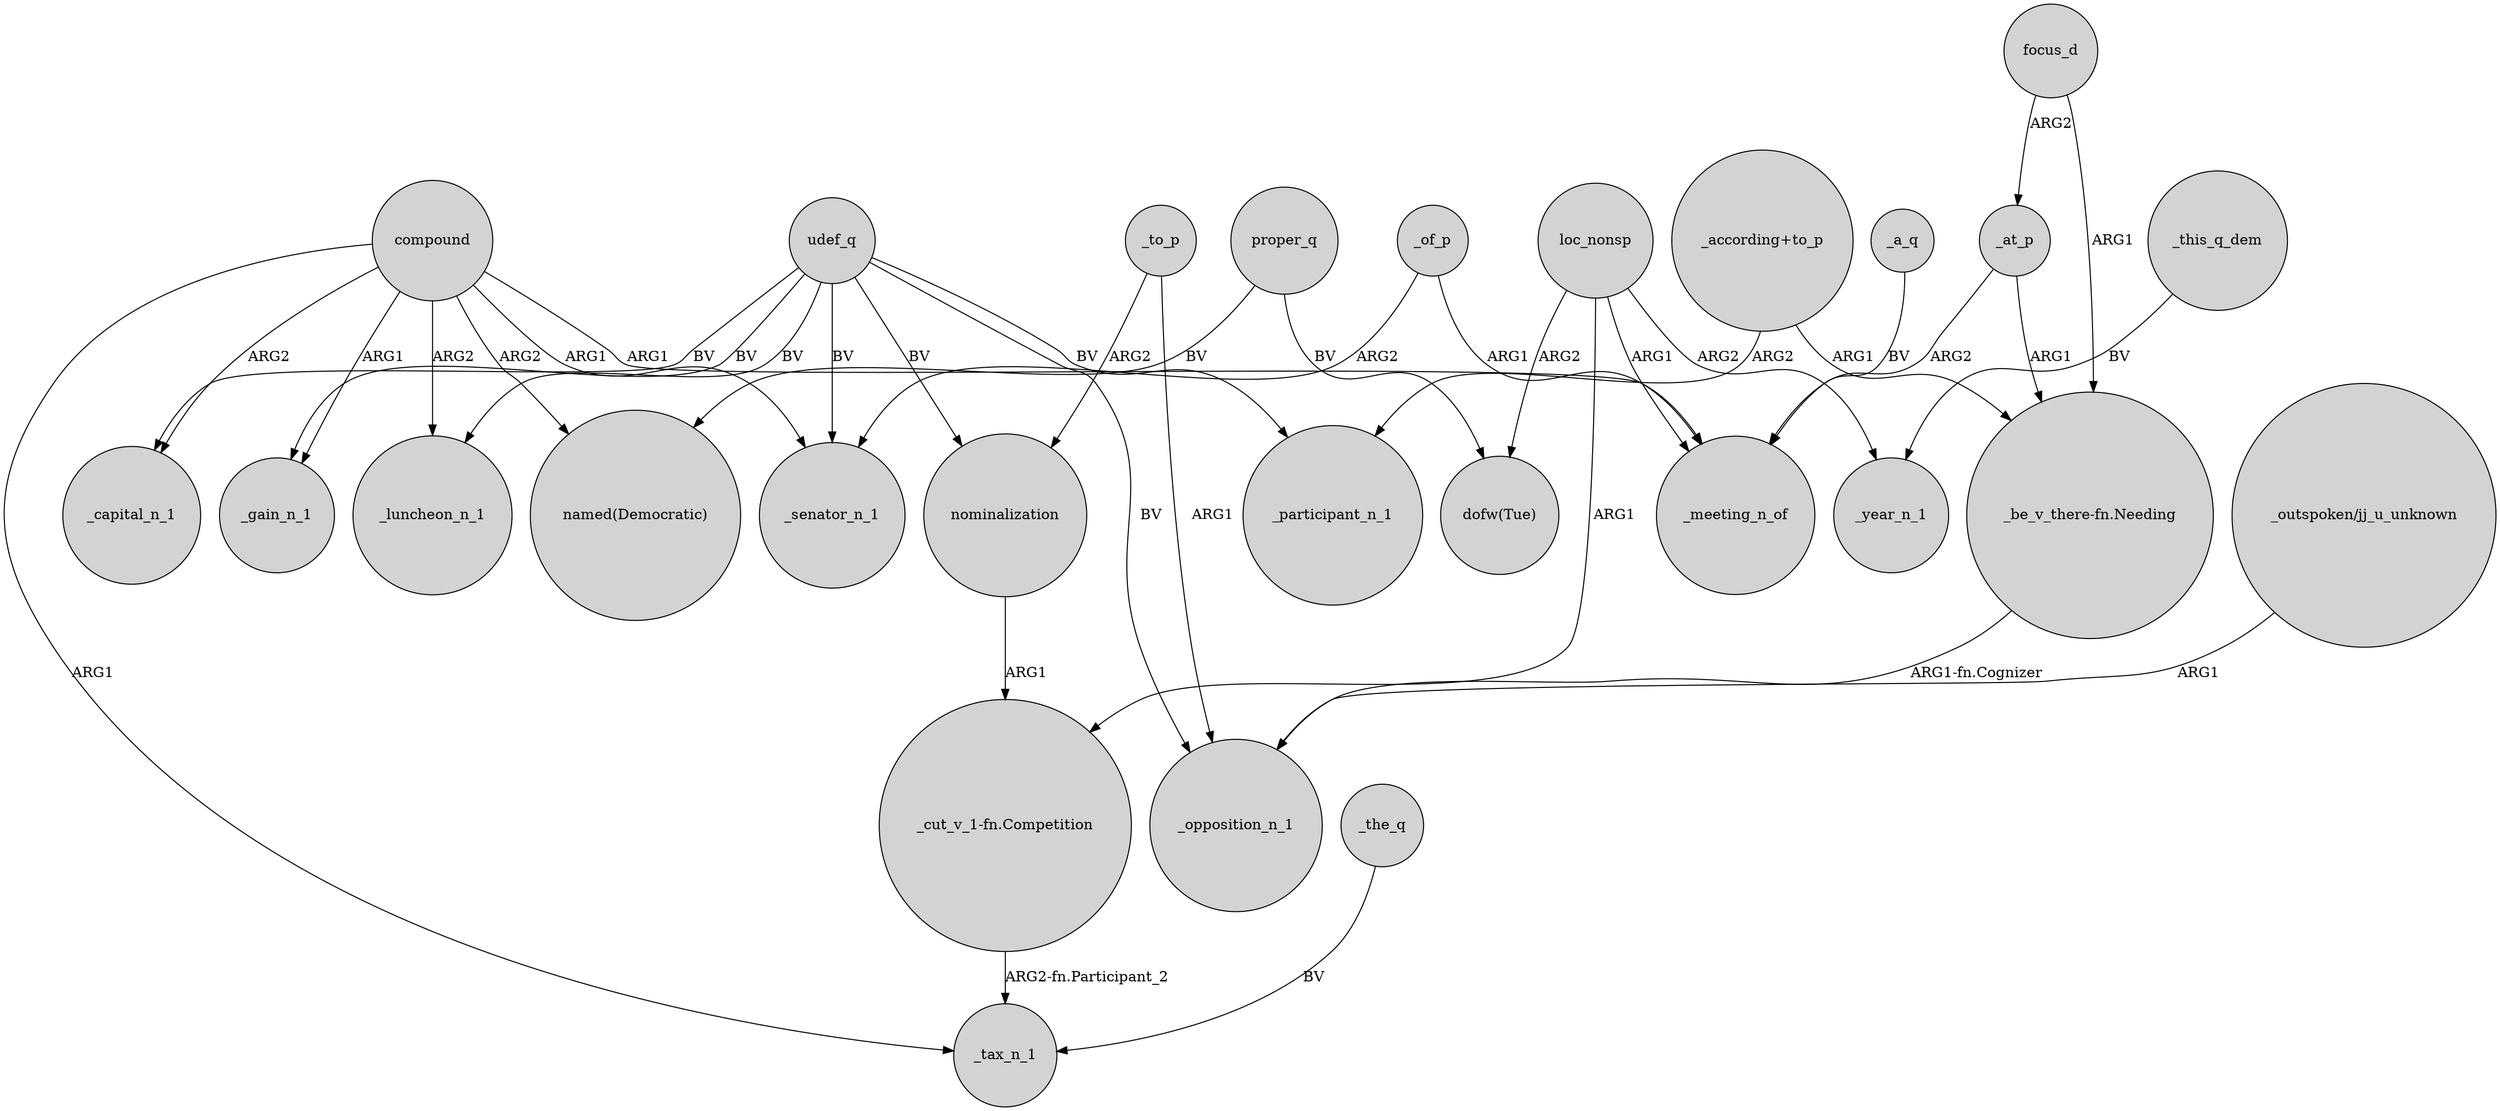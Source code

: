 digraph {
	node [shape=circle style=filled]
	_of_p -> _senator_n_1 [label=ARG2]
	"_according+to_p" -> "_be_v_there-fn.Needing" [label=ARG1]
	udef_q -> nominalization [label=BV]
	udef_q -> _participant_n_1 [label=BV]
	proper_q -> "named(Democratic)" [label=BV]
	loc_nonsp -> _meeting_n_of [label=ARG1]
	"_outspoken/jj_u_unknown" -> _opposition_n_1 [label=ARG1]
	udef_q -> _opposition_n_1 [label=BV]
	focus_d -> "_be_v_there-fn.Needing" [label=ARG1]
	focus_d -> _at_p [label=ARG2]
	_at_p -> "_be_v_there-fn.Needing" [label=ARG1]
	udef_q -> _senator_n_1 [label=BV]
	loc_nonsp -> _year_n_1 [label=ARG2]
	_of_p -> _meeting_n_of [label=ARG1]
	"_according+to_p" -> _participant_n_1 [label=ARG2]
	_to_p -> nominalization [label=ARG2]
	compound -> _meeting_n_of [label=ARG1]
	udef_q -> _luncheon_n_1 [label=BV]
	compound -> "named(Democratic)" [label=ARG2]
	_a_q -> _meeting_n_of [label=BV]
	loc_nonsp -> "_cut_v_1-fn.Competition" [label=ARG1]
	udef_q -> _capital_n_1 [label=BV]
	compound -> _tax_n_1 [label=ARG1]
	_this_q_dem -> _year_n_1 [label=BV]
	_to_p -> _opposition_n_1 [label=ARG1]
	"_cut_v_1-fn.Competition" -> _tax_n_1 [label="ARG2-fn.Participant_2"]
	_the_q -> _tax_n_1 [label=BV]
	compound -> _luncheon_n_1 [label=ARG2]
	nominalization -> "_cut_v_1-fn.Competition" [label=ARG1]
	proper_q -> "dofw(Tue)" [label=BV]
	"_be_v_there-fn.Needing" -> _opposition_n_1 [label="ARG1-fn.Cognizer"]
	compound -> _capital_n_1 [label=ARG2]
	compound -> _gain_n_1 [label=ARG1]
	loc_nonsp -> "dofw(Tue)" [label=ARG2]
	compound -> _senator_n_1 [label=ARG1]
	_at_p -> _meeting_n_of [label=ARG2]
	udef_q -> _gain_n_1 [label=BV]
}
